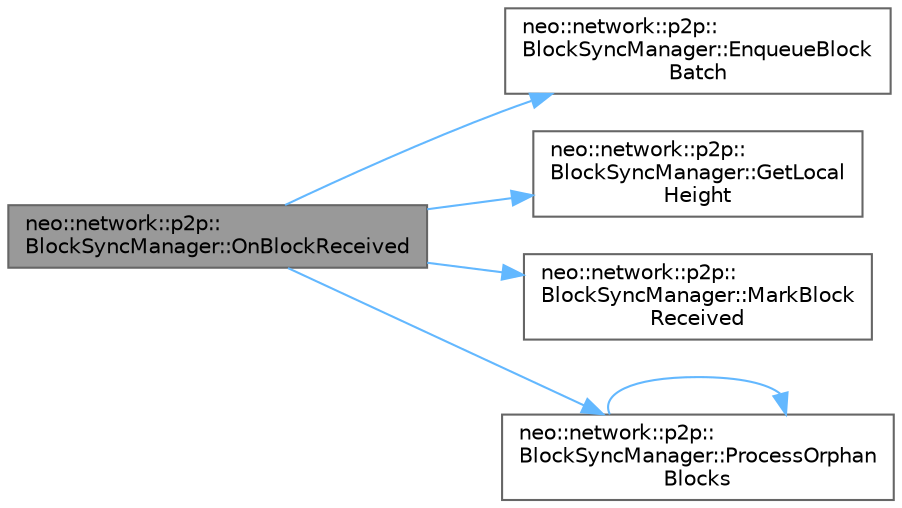 digraph "neo::network::p2p::BlockSyncManager::OnBlockReceived"
{
 // LATEX_PDF_SIZE
  bgcolor="transparent";
  edge [fontname=Helvetica,fontsize=10,labelfontname=Helvetica,labelfontsize=10];
  node [fontname=Helvetica,fontsize=10,shape=box,height=0.2,width=0.4];
  rankdir="LR";
  Node1 [id="Node000001",label="neo::network::p2p::\lBlockSyncManager::OnBlockReceived",height=0.2,width=0.4,color="gray40", fillcolor="grey60", style="filled", fontcolor="black",tooltip="Handles a block received from a peer."];
  Node1 -> Node2 [id="edge1_Node000001_Node000002",color="steelblue1",style="solid",tooltip=" "];
  Node2 [id="Node000002",label="neo::network::p2p::\lBlockSyncManager::EnqueueBlock\lBatch",height=0.2,width=0.4,color="grey40", fillcolor="white", style="filled",URL="$classneo_1_1network_1_1p2p_1_1_block_sync_manager.html#a665eca7b298b3d2d83cf3e5fe2002900",tooltip=" "];
  Node1 -> Node3 [id="edge2_Node000001_Node000003",color="steelblue1",style="solid",tooltip=" "];
  Node3 [id="Node000003",label="neo::network::p2p::\lBlockSyncManager::GetLocal\lHeight",height=0.2,width=0.4,color="grey40", fillcolor="white", style="filled",URL="$classneo_1_1network_1_1p2p_1_1_block_sync_manager.html#a0ac60274fc05aa8ef42627ff4c382f5a",tooltip=" "];
  Node1 -> Node4 [id="edge3_Node000001_Node000004",color="steelblue1",style="solid",tooltip=" "];
  Node4 [id="Node000004",label="neo::network::p2p::\lBlockSyncManager::MarkBlock\lReceived",height=0.2,width=0.4,color="grey40", fillcolor="white", style="filled",URL="$classneo_1_1network_1_1p2p_1_1_block_sync_manager.html#afe471f44608878a7f91da47e41efa944",tooltip=" "];
  Node1 -> Node5 [id="edge4_Node000001_Node000005",color="steelblue1",style="solid",tooltip=" "];
  Node5 [id="Node000005",label="neo::network::p2p::\lBlockSyncManager::ProcessOrphan\lBlocks",height=0.2,width=0.4,color="grey40", fillcolor="white", style="filled",URL="$classneo_1_1network_1_1p2p_1_1_block_sync_manager.html#a763844f8666f399775eafc9877bc030c",tooltip=" "];
  Node5 -> Node5 [id="edge5_Node000005_Node000005",color="steelblue1",style="solid",tooltip=" "];
}
